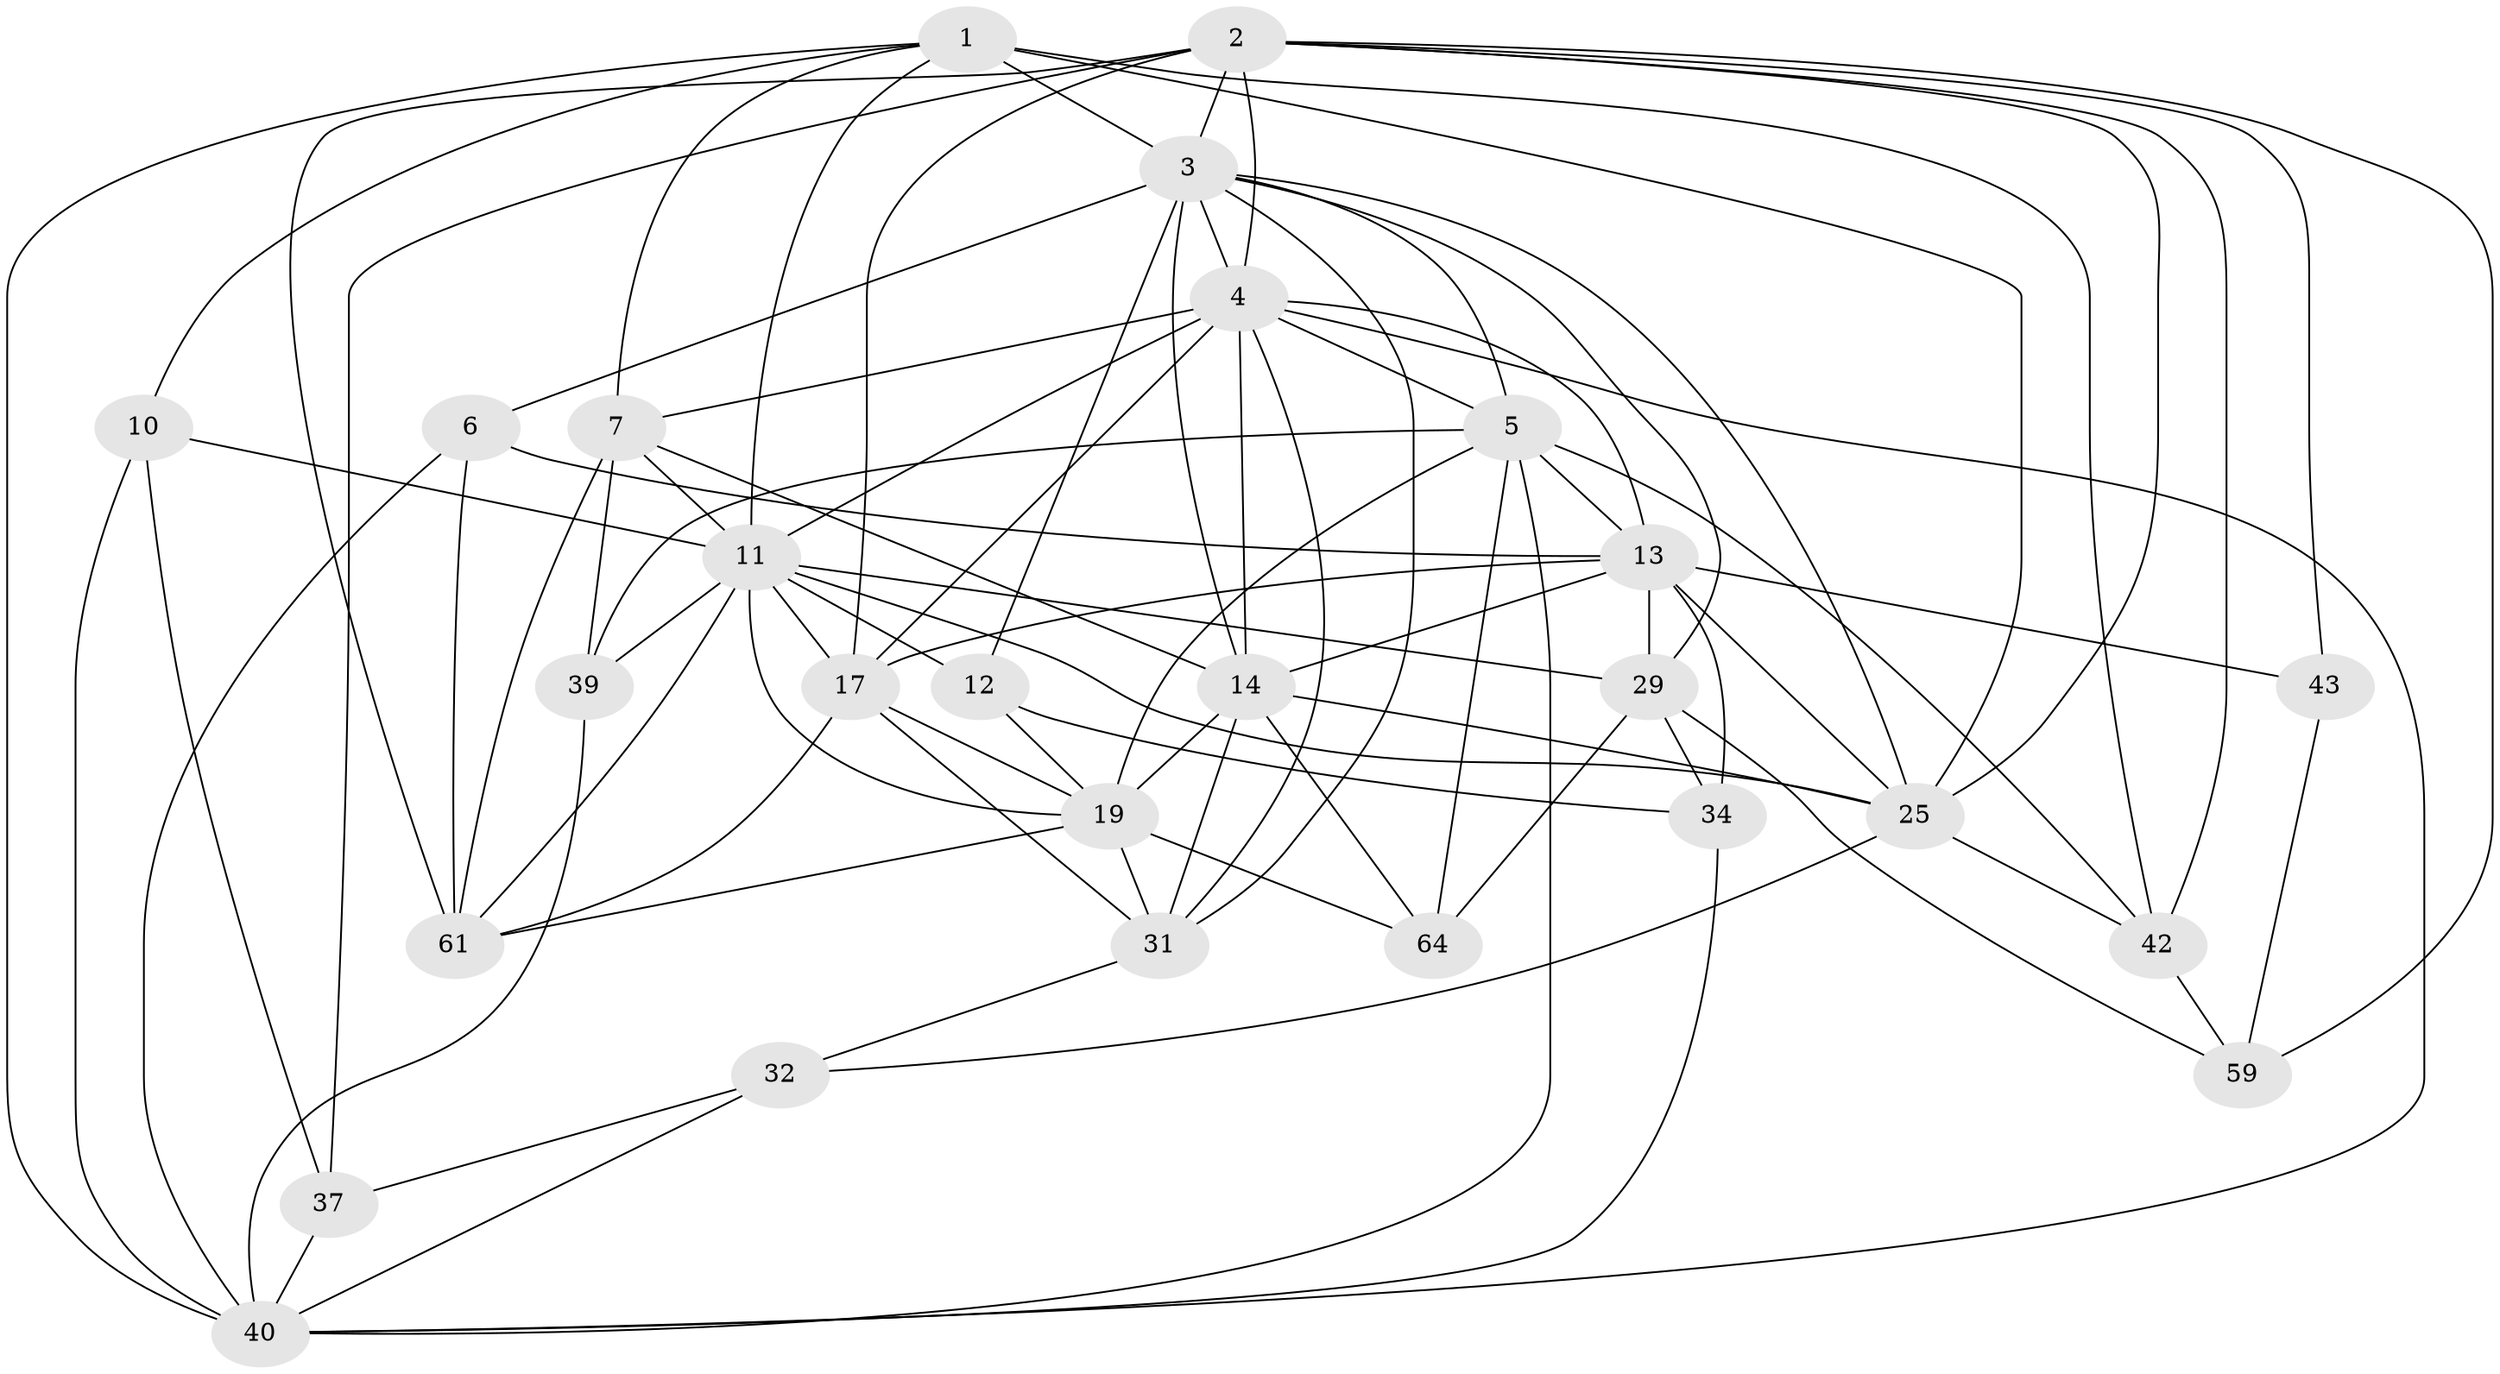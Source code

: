 // original degree distribution, {4: 1.0}
// Generated by graph-tools (version 1.1) at 2025/21/03/04/25 18:21:02]
// undirected, 27 vertices, 86 edges
graph export_dot {
graph [start="1"]
  node [color=gray90,style=filled];
  1 [super="+9+16+24"];
  2 [super="+15"];
  3 [super="+26+55+60"];
  4 [super="+47+8+54"];
  5 [super="+53+30"];
  6;
  7 [super="+20"];
  10 [super="+63"];
  11 [super="+46+57+27"];
  12;
  13 [super="+33"];
  14 [super="+45"];
  17 [super="+41+21"];
  19 [super="+35+28"];
  25 [super="+38"];
  29 [super="+51"];
  31 [super="+48"];
  32;
  34;
  37;
  39;
  40 [super="+68+52"];
  42 [super="+49"];
  43;
  59;
  61 [super="+67"];
  64;
  1 -- 42 [weight=2];
  1 -- 3;
  1 -- 40;
  1 -- 10;
  1 -- 25;
  1 -- 11;
  1 -- 7;
  2 -- 37;
  2 -- 61;
  2 -- 17 [weight=2];
  2 -- 3;
  2 -- 4;
  2 -- 42;
  2 -- 43;
  2 -- 25;
  2 -- 59;
  3 -- 6;
  3 -- 12;
  3 -- 14;
  3 -- 4;
  3 -- 5;
  3 -- 25;
  3 -- 29;
  3 -- 31;
  4 -- 31;
  4 -- 7;
  4 -- 40;
  4 -- 17;
  4 -- 5;
  4 -- 13;
  4 -- 14;
  4 -- 11;
  5 -- 42;
  5 -- 40;
  5 -- 19;
  5 -- 13;
  5 -- 64;
  5 -- 39;
  6 -- 40;
  6 -- 13;
  6 -- 61;
  7 -- 39;
  7 -- 14;
  7 -- 11;
  7 -- 61;
  10 -- 37;
  10 -- 40 [weight=2];
  10 -- 11 [weight=2];
  11 -- 29;
  11 -- 17;
  11 -- 39;
  11 -- 25;
  11 -- 19;
  11 -- 12;
  11 -- 61;
  12 -- 34;
  12 -- 19;
  13 -- 14;
  13 -- 43 [weight=2];
  13 -- 34;
  13 -- 17;
  13 -- 25;
  13 -- 29;
  14 -- 19 [weight=3];
  14 -- 64;
  14 -- 25;
  14 -- 31;
  17 -- 31;
  17 -- 61;
  17 -- 19;
  19 -- 31;
  19 -- 64;
  19 -- 61;
  25 -- 42;
  25 -- 32;
  29 -- 64;
  29 -- 34;
  29 -- 59;
  31 -- 32;
  32 -- 37;
  32 -- 40;
  34 -- 40;
  37 -- 40;
  39 -- 40;
  42 -- 59;
  43 -- 59;
}
